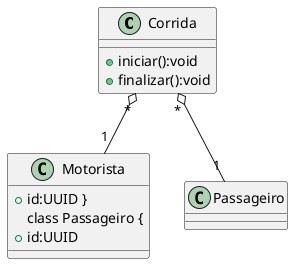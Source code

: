 @startuml
'https://plantuml.com/class-diagram

class Corrida {
+iniciar():void
+finalizar():void
}
class Motorista {
+id:UUID }
class Passageiro {
+id:UUID
}
Corrida "*" o-- " 1" Motorista
Corrida "*" o-- " 1" Passageiro

@enduml